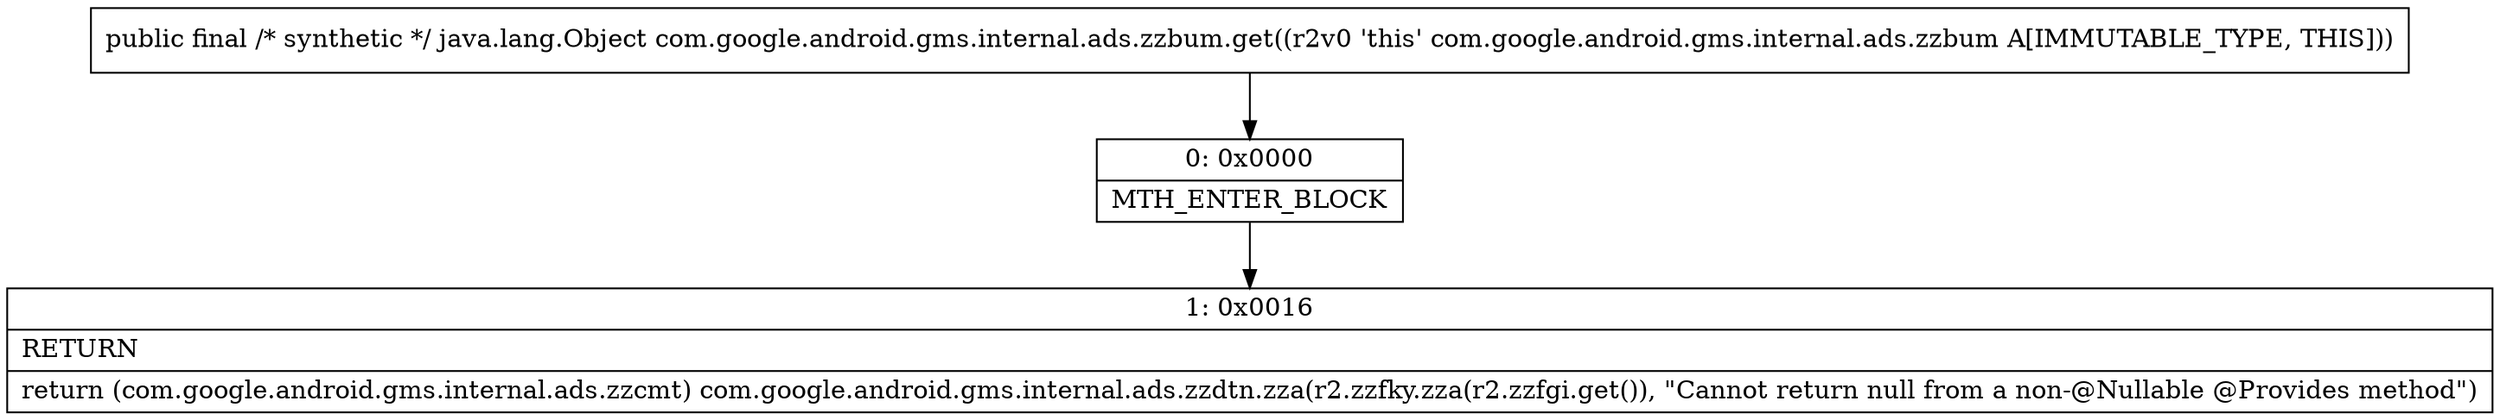 digraph "CFG forcom.google.android.gms.internal.ads.zzbum.get()Ljava\/lang\/Object;" {
Node_0 [shape=record,label="{0\:\ 0x0000|MTH_ENTER_BLOCK\l}"];
Node_1 [shape=record,label="{1\:\ 0x0016|RETURN\l|return (com.google.android.gms.internal.ads.zzcmt) com.google.android.gms.internal.ads.zzdtn.zza(r2.zzfky.zza(r2.zzfgi.get()), \"Cannot return null from a non\-@Nullable @Provides method\")\l}"];
MethodNode[shape=record,label="{public final \/* synthetic *\/ java.lang.Object com.google.android.gms.internal.ads.zzbum.get((r2v0 'this' com.google.android.gms.internal.ads.zzbum A[IMMUTABLE_TYPE, THIS])) }"];
MethodNode -> Node_0;
Node_0 -> Node_1;
}

